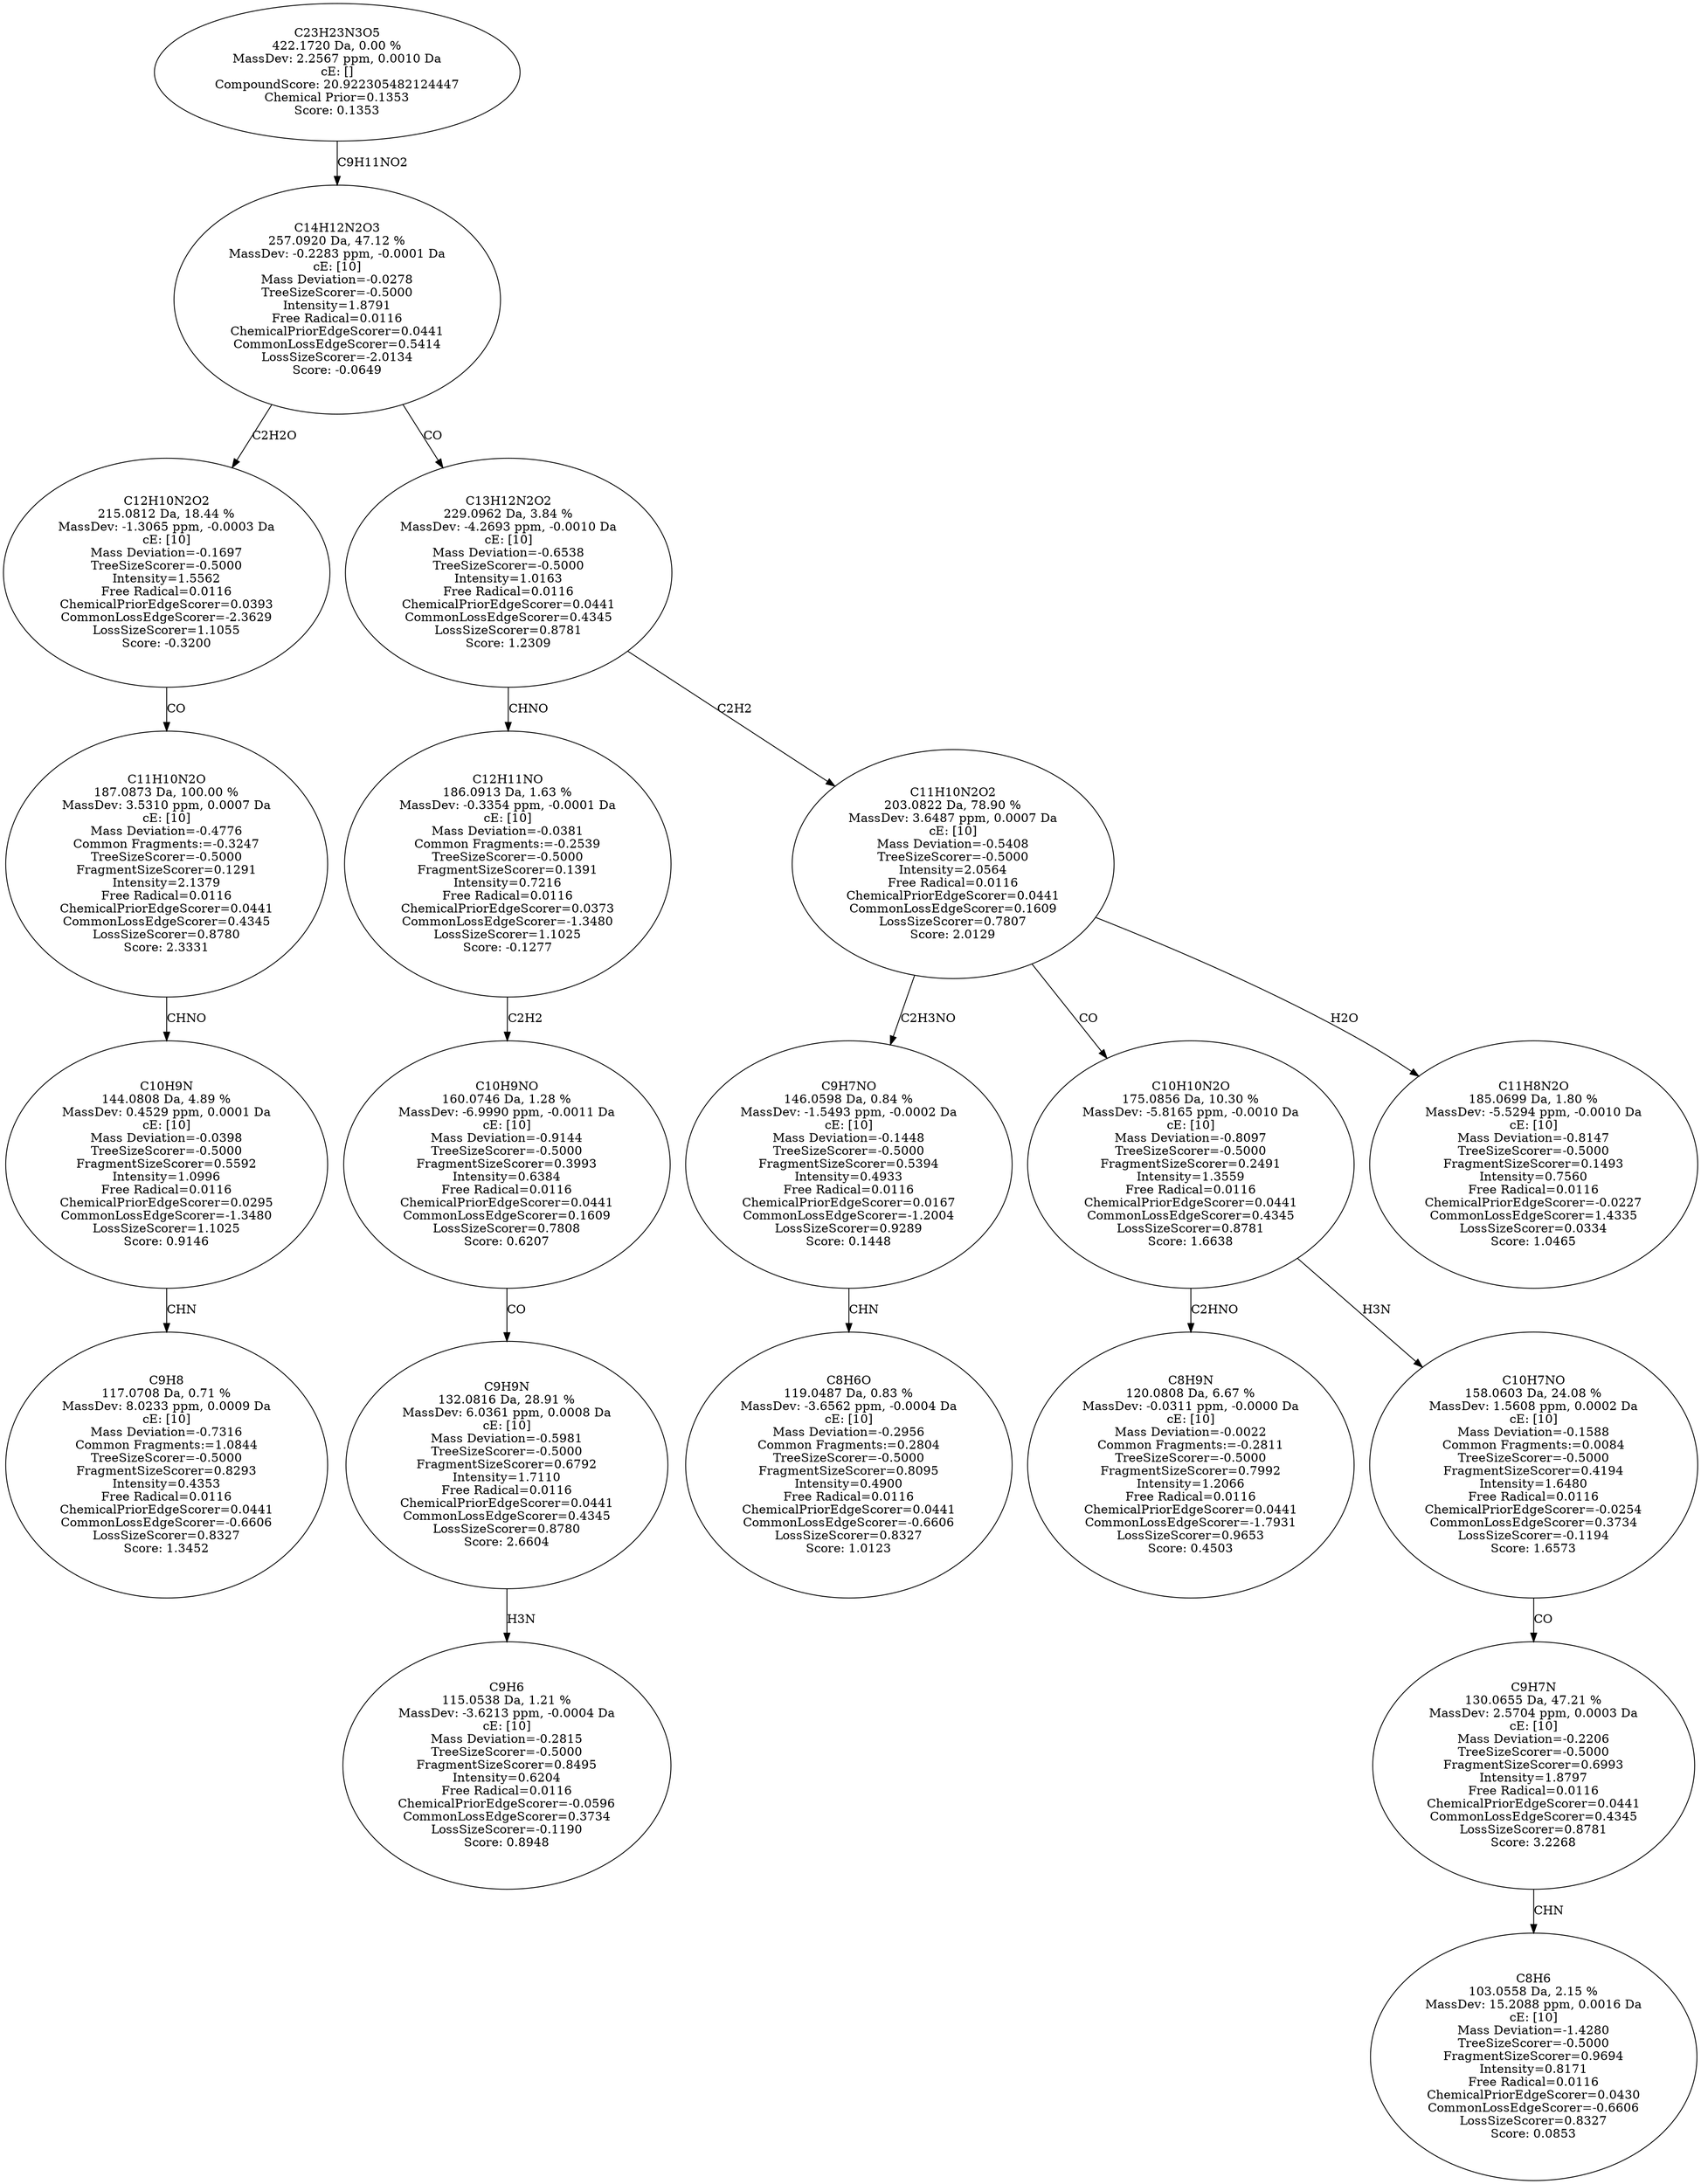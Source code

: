 strict digraph {
v1 [label="C9H8\n117.0708 Da, 0.71 %\nMassDev: 8.0233 ppm, 0.0009 Da\ncE: [10]\nMass Deviation=-0.7316\nCommon Fragments:=1.0844\nTreeSizeScorer=-0.5000\nFragmentSizeScorer=0.8293\nIntensity=0.4353\nFree Radical=0.0116\nChemicalPriorEdgeScorer=0.0441\nCommonLossEdgeScorer=-0.6606\nLossSizeScorer=0.8327\nScore: 1.3452"];
v2 [label="C10H9N\n144.0808 Da, 4.89 %\nMassDev: 0.4529 ppm, 0.0001 Da\ncE: [10]\nMass Deviation=-0.0398\nTreeSizeScorer=-0.5000\nFragmentSizeScorer=0.5592\nIntensity=1.0996\nFree Radical=0.0116\nChemicalPriorEdgeScorer=0.0295\nCommonLossEdgeScorer=-1.3480\nLossSizeScorer=1.1025\nScore: 0.9146"];
v3 [label="C11H10N2O\n187.0873 Da, 100.00 %\nMassDev: 3.5310 ppm, 0.0007 Da\ncE: [10]\nMass Deviation=-0.4776\nCommon Fragments:=-0.3247\nTreeSizeScorer=-0.5000\nFragmentSizeScorer=0.1291\nIntensity=2.1379\nFree Radical=0.0116\nChemicalPriorEdgeScorer=0.0441\nCommonLossEdgeScorer=0.4345\nLossSizeScorer=0.8780\nScore: 2.3331"];
v4 [label="C12H10N2O2\n215.0812 Da, 18.44 %\nMassDev: -1.3065 ppm, -0.0003 Da\ncE: [10]\nMass Deviation=-0.1697\nTreeSizeScorer=-0.5000\nIntensity=1.5562\nFree Radical=0.0116\nChemicalPriorEdgeScorer=0.0393\nCommonLossEdgeScorer=-2.3629\nLossSizeScorer=1.1055\nScore: -0.3200"];
v5 [label="C9H6\n115.0538 Da, 1.21 %\nMassDev: -3.6213 ppm, -0.0004 Da\ncE: [10]\nMass Deviation=-0.2815\nTreeSizeScorer=-0.5000\nFragmentSizeScorer=0.8495\nIntensity=0.6204\nFree Radical=0.0116\nChemicalPriorEdgeScorer=-0.0596\nCommonLossEdgeScorer=0.3734\nLossSizeScorer=-0.1190\nScore: 0.8948"];
v6 [label="C9H9N\n132.0816 Da, 28.91 %\nMassDev: 6.0361 ppm, 0.0008 Da\ncE: [10]\nMass Deviation=-0.5981\nTreeSizeScorer=-0.5000\nFragmentSizeScorer=0.6792\nIntensity=1.7110\nFree Radical=0.0116\nChemicalPriorEdgeScorer=0.0441\nCommonLossEdgeScorer=0.4345\nLossSizeScorer=0.8780\nScore: 2.6604"];
v7 [label="C10H9NO\n160.0746 Da, 1.28 %\nMassDev: -6.9990 ppm, -0.0011 Da\ncE: [10]\nMass Deviation=-0.9144\nTreeSizeScorer=-0.5000\nFragmentSizeScorer=0.3993\nIntensity=0.6384\nFree Radical=0.0116\nChemicalPriorEdgeScorer=0.0441\nCommonLossEdgeScorer=0.1609\nLossSizeScorer=0.7808\nScore: 0.6207"];
v8 [label="C12H11NO\n186.0913 Da, 1.63 %\nMassDev: -0.3354 ppm, -0.0001 Da\ncE: [10]\nMass Deviation=-0.0381\nCommon Fragments:=-0.2539\nTreeSizeScorer=-0.5000\nFragmentSizeScorer=0.1391\nIntensity=0.7216\nFree Radical=0.0116\nChemicalPriorEdgeScorer=0.0373\nCommonLossEdgeScorer=-1.3480\nLossSizeScorer=1.1025\nScore: -0.1277"];
v9 [label="C8H6O\n119.0487 Da, 0.83 %\nMassDev: -3.6562 ppm, -0.0004 Da\ncE: [10]\nMass Deviation=-0.2956\nCommon Fragments:=0.2804\nTreeSizeScorer=-0.5000\nFragmentSizeScorer=0.8095\nIntensity=0.4900\nFree Radical=0.0116\nChemicalPriorEdgeScorer=0.0441\nCommonLossEdgeScorer=-0.6606\nLossSizeScorer=0.8327\nScore: 1.0123"];
v10 [label="C9H7NO\n146.0598 Da, 0.84 %\nMassDev: -1.5493 ppm, -0.0002 Da\ncE: [10]\nMass Deviation=-0.1448\nTreeSizeScorer=-0.5000\nFragmentSizeScorer=0.5394\nIntensity=0.4933\nFree Radical=0.0116\nChemicalPriorEdgeScorer=0.0167\nCommonLossEdgeScorer=-1.2004\nLossSizeScorer=0.9289\nScore: 0.1448"];
v11 [label="C8H9N\n120.0808 Da, 6.67 %\nMassDev: -0.0311 ppm, -0.0000 Da\ncE: [10]\nMass Deviation=-0.0022\nCommon Fragments:=-0.2811\nTreeSizeScorer=-0.5000\nFragmentSizeScorer=0.7992\nIntensity=1.2066\nFree Radical=0.0116\nChemicalPriorEdgeScorer=0.0441\nCommonLossEdgeScorer=-1.7931\nLossSizeScorer=0.9653\nScore: 0.4503"];
v12 [label="C8H6\n103.0558 Da, 2.15 %\nMassDev: 15.2088 ppm, 0.0016 Da\ncE: [10]\nMass Deviation=-1.4280\nTreeSizeScorer=-0.5000\nFragmentSizeScorer=0.9694\nIntensity=0.8171\nFree Radical=0.0116\nChemicalPriorEdgeScorer=0.0430\nCommonLossEdgeScorer=-0.6606\nLossSizeScorer=0.8327\nScore: 0.0853"];
v13 [label="C9H7N\n130.0655 Da, 47.21 %\nMassDev: 2.5704 ppm, 0.0003 Da\ncE: [10]\nMass Deviation=-0.2206\nTreeSizeScorer=-0.5000\nFragmentSizeScorer=0.6993\nIntensity=1.8797\nFree Radical=0.0116\nChemicalPriorEdgeScorer=0.0441\nCommonLossEdgeScorer=0.4345\nLossSizeScorer=0.8781\nScore: 3.2268"];
v14 [label="C10H7NO\n158.0603 Da, 24.08 %\nMassDev: 1.5608 ppm, 0.0002 Da\ncE: [10]\nMass Deviation=-0.1588\nCommon Fragments:=0.0084\nTreeSizeScorer=-0.5000\nFragmentSizeScorer=0.4194\nIntensity=1.6480\nFree Radical=0.0116\nChemicalPriorEdgeScorer=-0.0254\nCommonLossEdgeScorer=0.3734\nLossSizeScorer=-0.1194\nScore: 1.6573"];
v15 [label="C10H10N2O\n175.0856 Da, 10.30 %\nMassDev: -5.8165 ppm, -0.0010 Da\ncE: [10]\nMass Deviation=-0.8097\nTreeSizeScorer=-0.5000\nFragmentSizeScorer=0.2491\nIntensity=1.3559\nFree Radical=0.0116\nChemicalPriorEdgeScorer=0.0441\nCommonLossEdgeScorer=0.4345\nLossSizeScorer=0.8781\nScore: 1.6638"];
v16 [label="C11H8N2O\n185.0699 Da, 1.80 %\nMassDev: -5.5294 ppm, -0.0010 Da\ncE: [10]\nMass Deviation=-0.8147\nTreeSizeScorer=-0.5000\nFragmentSizeScorer=0.1493\nIntensity=0.7560\nFree Radical=0.0116\nChemicalPriorEdgeScorer=-0.0227\nCommonLossEdgeScorer=1.4335\nLossSizeScorer=0.0334\nScore: 1.0465"];
v17 [label="C11H10N2O2\n203.0822 Da, 78.90 %\nMassDev: 3.6487 ppm, 0.0007 Da\ncE: [10]\nMass Deviation=-0.5408\nTreeSizeScorer=-0.5000\nIntensity=2.0564\nFree Radical=0.0116\nChemicalPriorEdgeScorer=0.0441\nCommonLossEdgeScorer=0.1609\nLossSizeScorer=0.7807\nScore: 2.0129"];
v18 [label="C13H12N2O2\n229.0962 Da, 3.84 %\nMassDev: -4.2693 ppm, -0.0010 Da\ncE: [10]\nMass Deviation=-0.6538\nTreeSizeScorer=-0.5000\nIntensity=1.0163\nFree Radical=0.0116\nChemicalPriorEdgeScorer=0.0441\nCommonLossEdgeScorer=0.4345\nLossSizeScorer=0.8781\nScore: 1.2309"];
v19 [label="C14H12N2O3\n257.0920 Da, 47.12 %\nMassDev: -0.2283 ppm, -0.0001 Da\ncE: [10]\nMass Deviation=-0.0278\nTreeSizeScorer=-0.5000\nIntensity=1.8791\nFree Radical=0.0116\nChemicalPriorEdgeScorer=0.0441\nCommonLossEdgeScorer=0.5414\nLossSizeScorer=-2.0134\nScore: -0.0649"];
v20 [label="C23H23N3O5\n422.1720 Da, 0.00 %\nMassDev: 2.2567 ppm, 0.0010 Da\ncE: []\nCompoundScore: 20.922305482124447\nChemical Prior=0.1353\nScore: 0.1353"];
v2 -> v1 [label="CHN"];
v3 -> v2 [label="CHNO"];
v4 -> v3 [label="CO"];
v19 -> v4 [label="C2H2O"];
v6 -> v5 [label="H3N"];
v7 -> v6 [label="CO"];
v8 -> v7 [label="C2H2"];
v18 -> v8 [label="CHNO"];
v10 -> v9 [label="CHN"];
v17 -> v10 [label="C2H3NO"];
v15 -> v11 [label="C2HNO"];
v13 -> v12 [label="CHN"];
v14 -> v13 [label="CO"];
v15 -> v14 [label="H3N"];
v17 -> v15 [label="CO"];
v17 -> v16 [label="H2O"];
v18 -> v17 [label="C2H2"];
v19 -> v18 [label="CO"];
v20 -> v19 [label="C9H11NO2"];
}